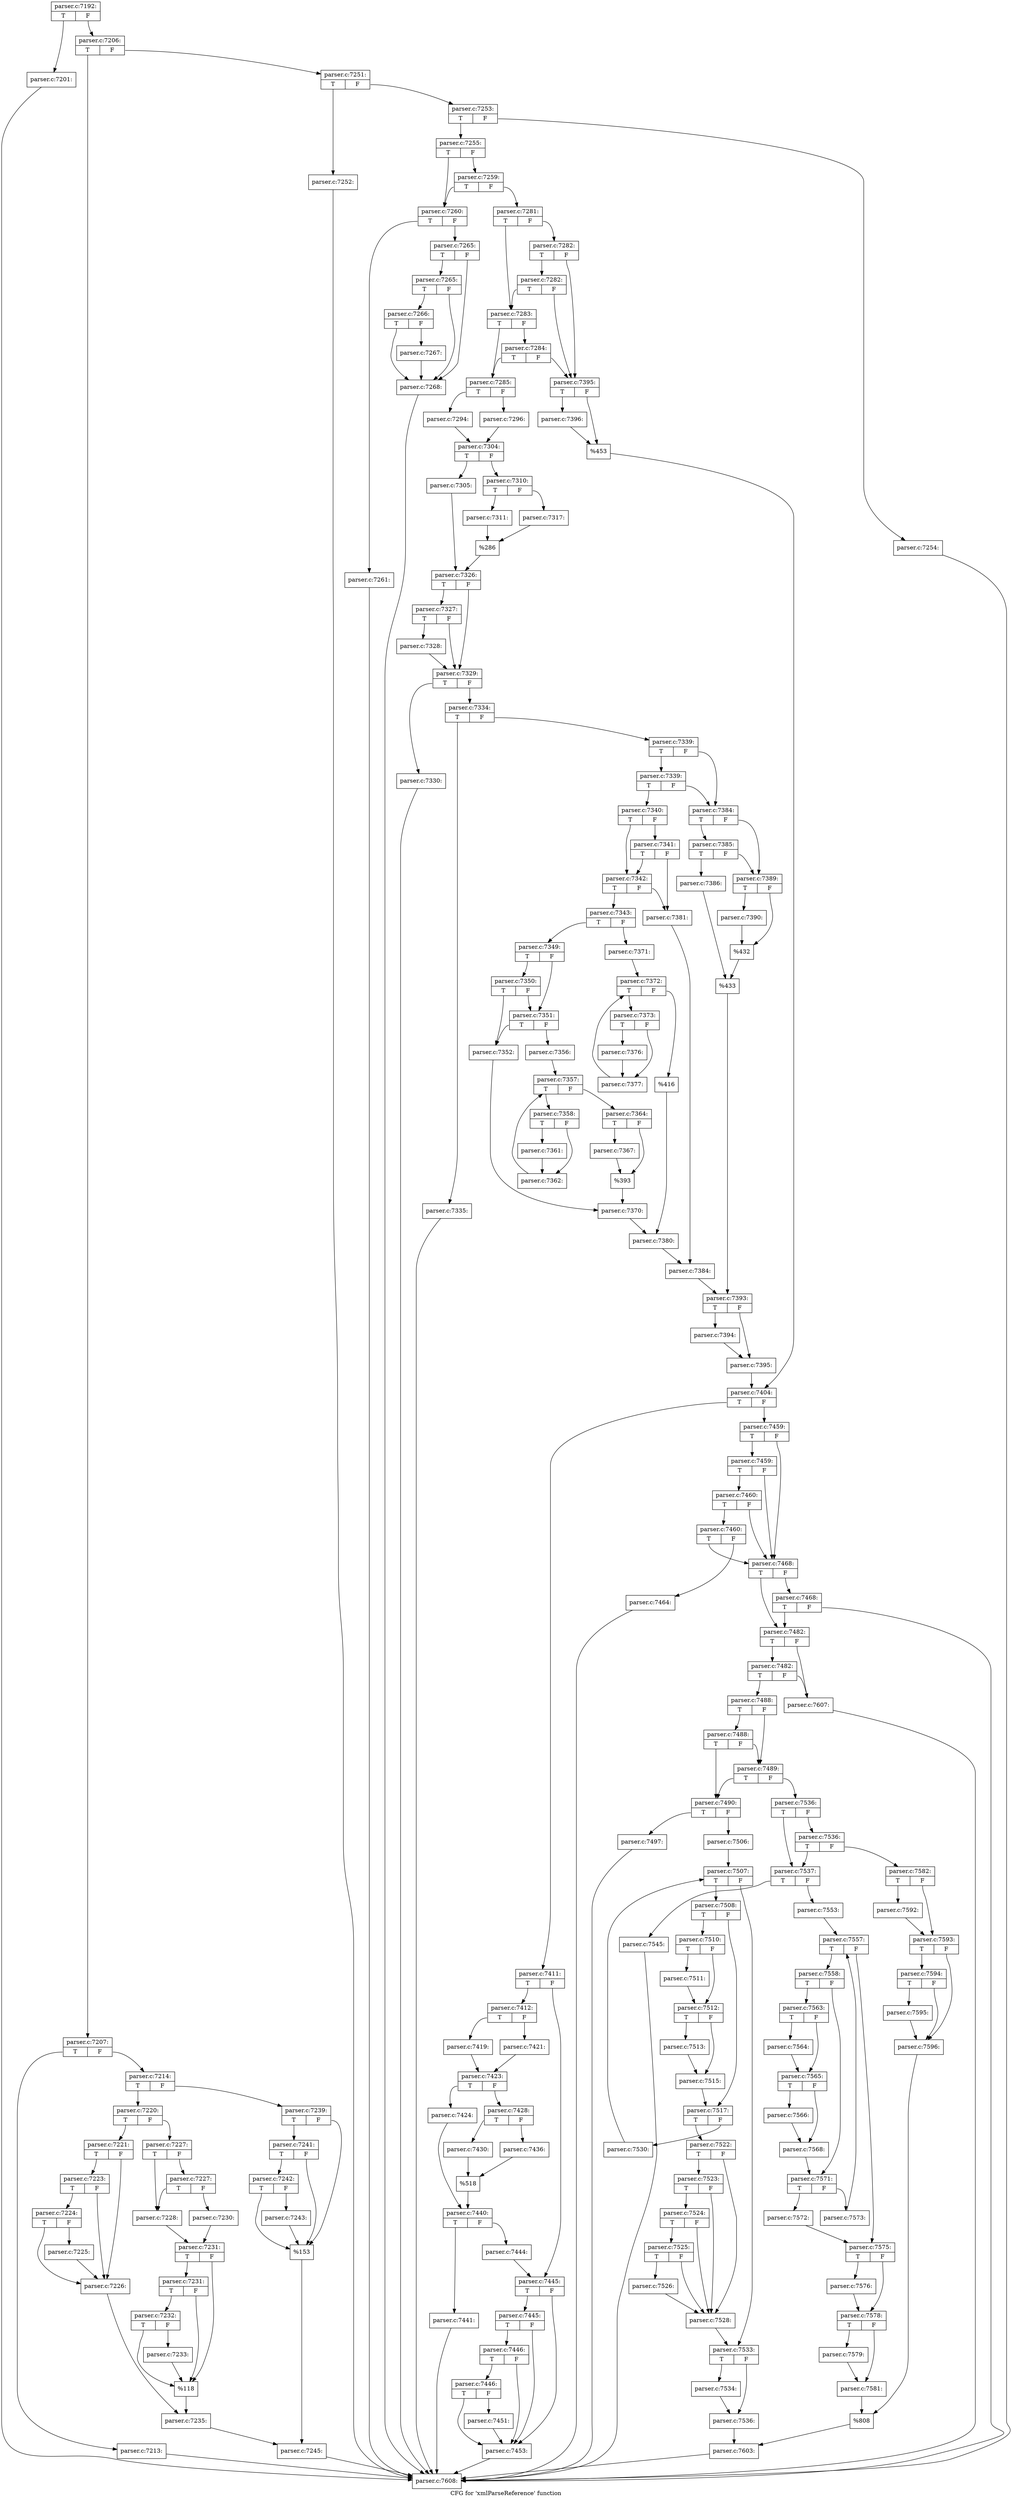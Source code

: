 digraph "CFG for 'xmlParseReference' function" {
	label="CFG for 'xmlParseReference' function";

	Node0x59839e0 [shape=record,label="{parser.c:7192:|{<s0>T|<s1>F}}"];
	Node0x59839e0:s0 -> Node0x5bc8150;
	Node0x59839e0:s1 -> Node0x5bc81a0;
	Node0x5bc8150 [shape=record,label="{parser.c:7201:}"];
	Node0x5bc8150 -> Node0x5bee340;
	Node0x5bc81a0 [shape=record,label="{parser.c:7206:|{<s0>T|<s1>F}}"];
	Node0x5bc81a0:s0 -> Node0x5bc8810;
	Node0x5bc81a0:s1 -> Node0x5bc8860;
	Node0x5bc8810 [shape=record,label="{parser.c:7207:|{<s0>T|<s1>F}}"];
	Node0x5bc8810:s0 -> Node0x5bca210;
	Node0x5bc8810:s1 -> Node0x5bca260;
	Node0x5bca210 [shape=record,label="{parser.c:7213:}"];
	Node0x5bca210 -> Node0x5bee340;
	Node0x5bca260 [shape=record,label="{parser.c:7214:|{<s0>T|<s1>F}}"];
	Node0x5bca260:s0 -> Node0x5bca610;
	Node0x5bca260:s1 -> Node0x5bca6b0;
	Node0x5bca610 [shape=record,label="{parser.c:7220:|{<s0>T|<s1>F}}"];
	Node0x5bca610:s0 -> Node0x5bcaba0;
	Node0x5bca610:s1 -> Node0x5bcac40;
	Node0x5bcaba0 [shape=record,label="{parser.c:7221:|{<s0>T|<s1>F}}"];
	Node0x5bcaba0:s0 -> Node0x5bcb520;
	Node0x5bcaba0:s1 -> Node0x5bcb450;
	Node0x5bcb520 [shape=record,label="{parser.c:7223:|{<s0>T|<s1>F}}"];
	Node0x5bcb520:s0 -> Node0x5bcb4a0;
	Node0x5bcb520:s1 -> Node0x5bcb450;
	Node0x5bcb4a0 [shape=record,label="{parser.c:7224:|{<s0>T|<s1>F}}"];
	Node0x5bcb4a0:s0 -> Node0x5bcb450;
	Node0x5bcb4a0:s1 -> Node0x5bcb400;
	Node0x5bcb400 [shape=record,label="{parser.c:7225:}"];
	Node0x5bcb400 -> Node0x5bcb450;
	Node0x5bcb450 [shape=record,label="{parser.c:7226:}"];
	Node0x5bcb450 -> Node0x5bcabf0;
	Node0x5bcac40 [shape=record,label="{parser.c:7227:|{<s0>T|<s1>F}}"];
	Node0x5bcac40:s0 -> Node0x5bcc900;
	Node0x5bcac40:s1 -> Node0x5bcc9f0;
	Node0x5bcc9f0 [shape=record,label="{parser.c:7227:|{<s0>T|<s1>F}}"];
	Node0x5bcc9f0:s0 -> Node0x5bcc900;
	Node0x5bcc9f0:s1 -> Node0x5bcc9a0;
	Node0x5bcc900 [shape=record,label="{parser.c:7228:}"];
	Node0x5bcc900 -> Node0x5bcc950;
	Node0x5bcc9a0 [shape=record,label="{parser.c:7230:}"];
	Node0x5bcc9a0 -> Node0x5bcc950;
	Node0x5bcc950 [shape=record,label="{parser.c:7231:|{<s0>T|<s1>F}}"];
	Node0x5bcc950:s0 -> Node0x5bce220;
	Node0x5bcc950:s1 -> Node0x5bcdaf0;
	Node0x5bce220 [shape=record,label="{parser.c:7231:|{<s0>T|<s1>F}}"];
	Node0x5bce220:s0 -> Node0x5bce1d0;
	Node0x5bce220:s1 -> Node0x5bcdaf0;
	Node0x5bce1d0 [shape=record,label="{parser.c:7232:|{<s0>T|<s1>F}}"];
	Node0x5bce1d0:s0 -> Node0x5bcdaf0;
	Node0x5bce1d0:s1 -> Node0x5bcd7c0;
	Node0x5bcd7c0 [shape=record,label="{parser.c:7233:}"];
	Node0x5bcd7c0 -> Node0x5bcdaf0;
	Node0x5bcdaf0 [shape=record,label="{%118}"];
	Node0x5bcdaf0 -> Node0x5bcabf0;
	Node0x5bcabf0 [shape=record,label="{parser.c:7235:}"];
	Node0x5bcabf0 -> Node0x5bca660;
	Node0x5bca6b0 [shape=record,label="{parser.c:7239:|{<s0>T|<s1>F}}"];
	Node0x5bca6b0:s0 -> Node0x5bcfd70;
	Node0x5bca6b0:s1 -> Node0x5bcfca0;
	Node0x5bcfd70 [shape=record,label="{parser.c:7241:|{<s0>T|<s1>F}}"];
	Node0x5bcfd70:s0 -> Node0x5bcfcf0;
	Node0x5bcfd70:s1 -> Node0x5bcfca0;
	Node0x5bcfcf0 [shape=record,label="{parser.c:7242:|{<s0>T|<s1>F}}"];
	Node0x5bcfcf0:s0 -> Node0x5bcfca0;
	Node0x5bcfcf0:s1 -> Node0x5bcfc50;
	Node0x5bcfc50 [shape=record,label="{parser.c:7243:}"];
	Node0x5bcfc50 -> Node0x5bcfca0;
	Node0x5bcfca0 [shape=record,label="{%153}"];
	Node0x5bcfca0 -> Node0x5bca660;
	Node0x5bca660 [shape=record,label="{parser.c:7245:}"];
	Node0x5bca660 -> Node0x5bee340;
	Node0x5bc8860 [shape=record,label="{parser.c:7251:|{<s0>T|<s1>F}}"];
	Node0x5bc8860:s0 -> Node0x5bd1700;
	Node0x5bc8860:s1 -> Node0x5bd1a90;
	Node0x5bd1700 [shape=record,label="{parser.c:7252:}"];
	Node0x5bd1700 -> Node0x5bee340;
	Node0x5bd1a90 [shape=record,label="{parser.c:7253:|{<s0>T|<s1>F}}"];
	Node0x5bd1a90:s0 -> Node0x5bd1d00;
	Node0x5bd1a90:s1 -> Node0x5bd1cb0;
	Node0x5bd1cb0 [shape=record,label="{parser.c:7254:}"];
	Node0x5bd1cb0 -> Node0x5bee340;
	Node0x5bd1d00 [shape=record,label="{parser.c:7255:|{<s0>T|<s1>F}}"];
	Node0x5bd1d00:s0 -> Node0x5bd2230;
	Node0x5bd1d00:s1 -> Node0x5bd22d0;
	Node0x5bd22d0 [shape=record,label="{parser.c:7259:|{<s0>T|<s1>F}}"];
	Node0x5bd22d0:s0 -> Node0x5bd2230;
	Node0x5bd22d0:s1 -> Node0x5bd2280;
	Node0x5bd2230 [shape=record,label="{parser.c:7260:|{<s0>T|<s1>F}}"];
	Node0x5bd2230:s0 -> Node0x5bd2ce0;
	Node0x5bd2230:s1 -> Node0x5bd2d30;
	Node0x5bd2ce0 [shape=record,label="{parser.c:7261:}"];
	Node0x5bd2ce0 -> Node0x5bee340;
	Node0x5bd2d30 [shape=record,label="{parser.c:7265:|{<s0>T|<s1>F}}"];
	Node0x5bd2d30:s0 -> Node0x5bd31c0;
	Node0x5bd2d30:s1 -> Node0x5bd30f0;
	Node0x5bd31c0 [shape=record,label="{parser.c:7265:|{<s0>T|<s1>F}}"];
	Node0x5bd31c0:s0 -> Node0x5bd3140;
	Node0x5bd31c0:s1 -> Node0x5bd30f0;
	Node0x5bd3140 [shape=record,label="{parser.c:7266:|{<s0>T|<s1>F}}"];
	Node0x5bd3140:s0 -> Node0x5bd30f0;
	Node0x5bd3140:s1 -> Node0x5bd30a0;
	Node0x5bd30a0 [shape=record,label="{parser.c:7267:}"];
	Node0x5bd30a0 -> Node0x5bd30f0;
	Node0x5bd30f0 [shape=record,label="{parser.c:7268:}"];
	Node0x5bd30f0 -> Node0x5bee340;
	Node0x5bd2280 [shape=record,label="{parser.c:7281:|{<s0>T|<s1>F}}"];
	Node0x5bd2280:s0 -> Node0x5bd4750;
	Node0x5bd2280:s1 -> Node0x5bd47d0;
	Node0x5bd47d0 [shape=record,label="{parser.c:7282:|{<s0>T|<s1>F}}"];
	Node0x5bd47d0:s0 -> Node0x5bd4be0;
	Node0x5bd47d0:s1 -> Node0x5bd4700;
	Node0x5bd4be0 [shape=record,label="{parser.c:7282:|{<s0>T|<s1>F}}"];
	Node0x5bd4be0:s0 -> Node0x5bd4750;
	Node0x5bd4be0:s1 -> Node0x5bd4700;
	Node0x5bd4750 [shape=record,label="{parser.c:7283:|{<s0>T|<s1>F}}"];
	Node0x5bd4750:s0 -> Node0x5bd4660;
	Node0x5bd4750:s1 -> Node0x5bd52e0;
	Node0x5bd52e0 [shape=record,label="{parser.c:7284:|{<s0>T|<s1>F}}"];
	Node0x5bd52e0:s0 -> Node0x5bd4660;
	Node0x5bd52e0:s1 -> Node0x5bd4700;
	Node0x5bd4660 [shape=record,label="{parser.c:7285:|{<s0>T|<s1>F}}"];
	Node0x5bd4660:s0 -> Node0x5bd6340;
	Node0x5bd4660:s1 -> Node0x5bd63e0;
	Node0x5bd6340 [shape=record,label="{parser.c:7294:}"];
	Node0x5bd6340 -> Node0x5bd6390;
	Node0x5bd63e0 [shape=record,label="{parser.c:7296:}"];
	Node0x5bd63e0 -> Node0x5bd6390;
	Node0x5bd6390 [shape=record,label="{parser.c:7304:|{<s0>T|<s1>F}}"];
	Node0x5bd6390:s0 -> Node0x5bd6d20;
	Node0x5bd6390:s1 -> Node0x5bd6dc0;
	Node0x5bd6d20 [shape=record,label="{parser.c:7305:}"];
	Node0x5bd6d20 -> Node0x5bd6d70;
	Node0x5bd6dc0 [shape=record,label="{parser.c:7310:|{<s0>T|<s1>F}}"];
	Node0x5bd6dc0:s0 -> Node0x5bd7b20;
	Node0x5bd6dc0:s1 -> Node0x5bd83c0;
	Node0x5bd7b20 [shape=record,label="{parser.c:7311:}"];
	Node0x5bd7b20 -> Node0x5bd8370;
	Node0x5bd83c0 [shape=record,label="{parser.c:7317:}"];
	Node0x5bd83c0 -> Node0x5bd8370;
	Node0x5bd8370 [shape=record,label="{%286}"];
	Node0x5bd8370 -> Node0x5bd6d70;
	Node0x5bd6d70 [shape=record,label="{parser.c:7326:|{<s0>T|<s1>F}}"];
	Node0x5bd6d70:s0 -> Node0x5bdaa80;
	Node0x5bd6d70:s1 -> Node0x5bdaa30;
	Node0x5bdaa80 [shape=record,label="{parser.c:7327:|{<s0>T|<s1>F}}"];
	Node0x5bdaa80:s0 -> Node0x5bd8e80;
	Node0x5bdaa80:s1 -> Node0x5bdaa30;
	Node0x5bd8e80 [shape=record,label="{parser.c:7328:}"];
	Node0x5bd8e80 -> Node0x5bdaa30;
	Node0x5bdaa30 [shape=record,label="{parser.c:7329:|{<s0>T|<s1>F}}"];
	Node0x5bdaa30:s0 -> Node0x5bdb640;
	Node0x5bdaa30:s1 -> Node0x5bdb690;
	Node0x5bdb640 [shape=record,label="{parser.c:7330:}"];
	Node0x5bdb640 -> Node0x5bee340;
	Node0x5bdb690 [shape=record,label="{parser.c:7334:|{<s0>T|<s1>F}}"];
	Node0x5bdb690:s0 -> Node0x5bdbfe0;
	Node0x5bdb690:s1 -> Node0x5bdc350;
	Node0x5bdbfe0 [shape=record,label="{parser.c:7335:}"];
	Node0x5bdbfe0 -> Node0x5bee340;
	Node0x5bdc350 [shape=record,label="{parser.c:7339:|{<s0>T|<s1>F}}"];
	Node0x5bdc350:s0 -> Node0x5bdc910;
	Node0x5bdc350:s1 -> Node0x5bdc8c0;
	Node0x5bdc910 [shape=record,label="{parser.c:7339:|{<s0>T|<s1>F}}"];
	Node0x5bdc910:s0 -> Node0x5bdc820;
	Node0x5bdc910:s1 -> Node0x5bdc8c0;
	Node0x5bdc820 [shape=record,label="{parser.c:7340:|{<s0>T|<s1>F}}"];
	Node0x5bdc820:s0 -> Node0x5bdcf70;
	Node0x5bdc820:s1 -> Node0x5bdcff0;
	Node0x5bdcff0 [shape=record,label="{parser.c:7341:|{<s0>T|<s1>F}}"];
	Node0x5bdcff0:s0 -> Node0x5bdcf70;
	Node0x5bdcff0:s1 -> Node0x5bdcf20;
	Node0x5bdcf70 [shape=record,label="{parser.c:7342:|{<s0>T|<s1>F}}"];
	Node0x5bdcf70:s0 -> Node0x5bdce80;
	Node0x5bdcf70:s1 -> Node0x5bdcf20;
	Node0x5bdce80 [shape=record,label="{parser.c:7343:|{<s0>T|<s1>F}}"];
	Node0x5bdce80:s0 -> Node0x5bddcd0;
	Node0x5bdce80:s1 -> Node0x5bddd70;
	Node0x5bddcd0 [shape=record,label="{parser.c:7349:|{<s0>T|<s1>F}}"];
	Node0x5bddcd0:s0 -> Node0x5bde290;
	Node0x5bddcd0:s1 -> Node0x5bde210;
	Node0x5bde290 [shape=record,label="{parser.c:7350:|{<s0>T|<s1>F}}"];
	Node0x5bde290:s0 -> Node0x5bde120;
	Node0x5bde290:s1 -> Node0x5bde210;
	Node0x5bde210 [shape=record,label="{parser.c:7351:|{<s0>T|<s1>F}}"];
	Node0x5bde210:s0 -> Node0x5bde120;
	Node0x5bde210:s1 -> Node0x5bde1c0;
	Node0x5bde120 [shape=record,label="{parser.c:7352:}"];
	Node0x5bde120 -> Node0x5bde170;
	Node0x5bde1c0 [shape=record,label="{parser.c:7356:}"];
	Node0x5bde1c0 -> Node0x5bdf6b0;
	Node0x5bdf6b0 [shape=record,label="{parser.c:7357:|{<s0>T|<s1>F}}"];
	Node0x5bdf6b0:s0 -> Node0x5bdfa60;
	Node0x5bdf6b0:s1 -> Node0x5bdf890;
	Node0x5bdfa60 [shape=record,label="{parser.c:7358:|{<s0>T|<s1>F}}"];
	Node0x5bdfa60:s0 -> Node0x5be0290;
	Node0x5bdfa60:s1 -> Node0x5be02e0;
	Node0x5be0290 [shape=record,label="{parser.c:7361:}"];
	Node0x5be0290 -> Node0x5be02e0;
	Node0x5be02e0 [shape=record,label="{parser.c:7362:}"];
	Node0x5be02e0 -> Node0x5bdf6b0;
	Node0x5bdf890 [shape=record,label="{parser.c:7364:|{<s0>T|<s1>F}}"];
	Node0x5bdf890:s0 -> Node0x5be0fc0;
	Node0x5bdf890:s1 -> Node0x5be1010;
	Node0x5be0fc0 [shape=record,label="{parser.c:7367:}"];
	Node0x5be0fc0 -> Node0x5be1010;
	Node0x5be1010 [shape=record,label="{%393}"];
	Node0x5be1010 -> Node0x5bde170;
	Node0x5bde170 [shape=record,label="{parser.c:7370:}"];
	Node0x5bde170 -> Node0x5bddd20;
	Node0x5bddd70 [shape=record,label="{parser.c:7371:}"];
	Node0x5bddd70 -> Node0x5be1b20;
	Node0x5be1b20 [shape=record,label="{parser.c:7372:|{<s0>T|<s1>F}}"];
	Node0x5be1b20:s0 -> Node0x5be23d0;
	Node0x5be1b20:s1 -> Node0x5be2260;
	Node0x5be23d0 [shape=record,label="{parser.c:7373:|{<s0>T|<s1>F}}"];
	Node0x5be23d0:s0 -> Node0x5be2b50;
	Node0x5be23d0:s1 -> Node0x5be2f90;
	Node0x5be2b50 [shape=record,label="{parser.c:7376:}"];
	Node0x5be2b50 -> Node0x5be2f90;
	Node0x5be2f90 [shape=record,label="{parser.c:7377:}"];
	Node0x5be2f90 -> Node0x5be1b20;
	Node0x5be2260 [shape=record,label="{%416}"];
	Node0x5be2260 -> Node0x5bddd20;
	Node0x5bddd20 [shape=record,label="{parser.c:7380:}"];
	Node0x5bddd20 -> Node0x5bdced0;
	Node0x5bdcf20 [shape=record,label="{parser.c:7381:}"];
	Node0x5bdcf20 -> Node0x5bdced0;
	Node0x5bdced0 [shape=record,label="{parser.c:7384:}"];
	Node0x5bdced0 -> Node0x5bdc870;
	Node0x5bdc8c0 [shape=record,label="{parser.c:7384:|{<s0>T|<s1>F}}"];
	Node0x5bdc8c0:s0 -> Node0x5be3e40;
	Node0x5bdc8c0:s1 -> Node0x5be3df0;
	Node0x5be3e40 [shape=record,label="{parser.c:7385:|{<s0>T|<s1>F}}"];
	Node0x5be3e40:s0 -> Node0x5be3d50;
	Node0x5be3e40:s1 -> Node0x5be3df0;
	Node0x5be3d50 [shape=record,label="{parser.c:7386:}"];
	Node0x5be3d50 -> Node0x5be3da0;
	Node0x5be3df0 [shape=record,label="{parser.c:7389:|{<s0>T|<s1>F}}"];
	Node0x5be3df0:s0 -> Node0x5be4b60;
	Node0x5be3df0:s1 -> Node0x5be4bb0;
	Node0x5be4b60 [shape=record,label="{parser.c:7390:}"];
	Node0x5be4b60 -> Node0x5be4bb0;
	Node0x5be4bb0 [shape=record,label="{%432}"];
	Node0x5be4bb0 -> Node0x5be3da0;
	Node0x5be3da0 [shape=record,label="{%433}"];
	Node0x5be3da0 -> Node0x5bdc870;
	Node0x5bdc870 [shape=record,label="{parser.c:7393:|{<s0>T|<s1>F}}"];
	Node0x5bdc870:s0 -> Node0x5be5360;
	Node0x5bdc870:s1 -> Node0x5be53b0;
	Node0x5be5360 [shape=record,label="{parser.c:7394:}"];
	Node0x5be5360 -> Node0x5be53b0;
	Node0x5be53b0 [shape=record,label="{parser.c:7395:}"];
	Node0x5be53b0 -> Node0x5bd46b0;
	Node0x5bd4700 [shape=record,label="{parser.c:7395:|{<s0>T|<s1>F}}"];
	Node0x5bd4700:s0 -> Node0x5be5b20;
	Node0x5bd4700:s1 -> Node0x5be5b70;
	Node0x5be5b20 [shape=record,label="{parser.c:7396:}"];
	Node0x5be5b20 -> Node0x5be5b70;
	Node0x5be5b70 [shape=record,label="{%453}"];
	Node0x5be5b70 -> Node0x5bd46b0;
	Node0x5bd46b0 [shape=record,label="{parser.c:7404:|{<s0>T|<s1>F}}"];
	Node0x5bd46b0:s0 -> Node0x5be6720;
	Node0x5bd46b0:s1 -> Node0x5be6770;
	Node0x5be6720 [shape=record,label="{parser.c:7411:|{<s0>T|<s1>F}}"];
	Node0x5be6720:s0 -> Node0x5be6be0;
	Node0x5be6720:s1 -> Node0x5be6c30;
	Node0x5be6be0 [shape=record,label="{parser.c:7412:|{<s0>T|<s1>F}}"];
	Node0x5be6be0:s0 -> Node0x5be71e0;
	Node0x5be6be0:s1 -> Node0x5be7280;
	Node0x5be71e0 [shape=record,label="{parser.c:7419:}"];
	Node0x5be71e0 -> Node0x5be7230;
	Node0x5be7280 [shape=record,label="{parser.c:7421:}"];
	Node0x5be7280 -> Node0x5be7230;
	Node0x5be7230 [shape=record,label="{parser.c:7423:|{<s0>T|<s1>F}}"];
	Node0x5be7230:s0 -> Node0x5be7b60;
	Node0x5be7230:s1 -> Node0x5be7c00;
	Node0x5be7b60 [shape=record,label="{parser.c:7424:}"];
	Node0x5be7b60 -> Node0x5be7bb0;
	Node0x5be7c00 [shape=record,label="{parser.c:7428:|{<s0>T|<s1>F}}"];
	Node0x5be7c00:s0 -> Node0x5be8ba0;
	Node0x5be7c00:s1 -> Node0x5be8c40;
	Node0x5be8ba0 [shape=record,label="{parser.c:7430:}"];
	Node0x5be8ba0 -> Node0x5be8bf0;
	Node0x5be8c40 [shape=record,label="{parser.c:7436:}"];
	Node0x5be8c40 -> Node0x5be8bf0;
	Node0x5be8bf0 [shape=record,label="{%518}"];
	Node0x5be8bf0 -> Node0x5be7bb0;
	Node0x5be7bb0 [shape=record,label="{parser.c:7440:|{<s0>T|<s1>F}}"];
	Node0x5be7bb0:s0 -> Node0x5bea820;
	Node0x5be7bb0:s1 -> Node0x5bea870;
	Node0x5bea820 [shape=record,label="{parser.c:7441:}"];
	Node0x5bea820 -> Node0x5bee340;
	Node0x5bea870 [shape=record,label="{parser.c:7444:}"];
	Node0x5bea870 -> Node0x5be6c30;
	Node0x5be6c30 [shape=record,label="{parser.c:7445:|{<s0>T|<s1>F}}"];
	Node0x5be6c30:s0 -> Node0x5beb160;
	Node0x5be6c30:s1 -> Node0x5beb010;
	Node0x5beb160 [shape=record,label="{parser.c:7445:|{<s0>T|<s1>F}}"];
	Node0x5beb160:s0 -> Node0x5beb0e0;
	Node0x5beb160:s1 -> Node0x5beb010;
	Node0x5beb0e0 [shape=record,label="{parser.c:7446:|{<s0>T|<s1>F}}"];
	Node0x5beb0e0:s0 -> Node0x5beb060;
	Node0x5beb0e0:s1 -> Node0x5beb010;
	Node0x5beb060 [shape=record,label="{parser.c:7446:|{<s0>T|<s1>F}}"];
	Node0x5beb060:s0 -> Node0x5beb010;
	Node0x5beb060:s1 -> Node0x5beafc0;
	Node0x5beafc0 [shape=record,label="{parser.c:7451:}"];
	Node0x5beafc0 -> Node0x5beb010;
	Node0x5beb010 [shape=record,label="{parser.c:7453:}"];
	Node0x5beb010 -> Node0x5bee340;
	Node0x5be6770 [shape=record,label="{parser.c:7459:|{<s0>T|<s1>F}}"];
	Node0x5be6770:s0 -> Node0x5becb70;
	Node0x5be6770:s1 -> Node0x5beca20;
	Node0x5becb70 [shape=record,label="{parser.c:7459:|{<s0>T|<s1>F}}"];
	Node0x5becb70:s0 -> Node0x5becaf0;
	Node0x5becb70:s1 -> Node0x5beca20;
	Node0x5becaf0 [shape=record,label="{parser.c:7460:|{<s0>T|<s1>F}}"];
	Node0x5becaf0:s0 -> Node0x5beca70;
	Node0x5becaf0:s1 -> Node0x5beca20;
	Node0x5beca70 [shape=record,label="{parser.c:7460:|{<s0>T|<s1>F}}"];
	Node0x5beca70:s0 -> Node0x5beca20;
	Node0x5beca70:s1 -> Node0x5bec9d0;
	Node0x5bec9d0 [shape=record,label="{parser.c:7464:}"];
	Node0x5bec9d0 -> Node0x5bee340;
	Node0x5beca20 [shape=record,label="{parser.c:7468:|{<s0>T|<s1>F}}"];
	Node0x5beca20:s0 -> Node0x5bee2f0;
	Node0x5beca20:s1 -> Node0x5bee390;
	Node0x5bee390 [shape=record,label="{parser.c:7468:|{<s0>T|<s1>F}}"];
	Node0x5bee390:s0 -> Node0x5bee2f0;
	Node0x5bee390:s1 -> Node0x5bee340;
	Node0x5bee2f0 [shape=record,label="{parser.c:7482:|{<s0>T|<s1>F}}"];
	Node0x5bee2f0:s0 -> Node0x5beec50;
	Node0x5bee2f0:s1 -> Node0x5beec00;
	Node0x5beec50 [shape=record,label="{parser.c:7482:|{<s0>T|<s1>F}}"];
	Node0x5beec50:s0 -> Node0x5beebb0;
	Node0x5beec50:s1 -> Node0x5beec00;
	Node0x5beebb0 [shape=record,label="{parser.c:7488:|{<s0>T|<s1>F}}"];
	Node0x5beebb0:s0 -> Node0x5bef5b0;
	Node0x5beebb0:s1 -> Node0x5bef530;
	Node0x5bef5b0 [shape=record,label="{parser.c:7488:|{<s0>T|<s1>F}}"];
	Node0x5bef5b0:s0 -> Node0x5bef440;
	Node0x5bef5b0:s1 -> Node0x5bef530;
	Node0x5bef530 [shape=record,label="{parser.c:7489:|{<s0>T|<s1>F}}"];
	Node0x5bef530:s0 -> Node0x5bef440;
	Node0x5bef530:s1 -> Node0x5bef4e0;
	Node0x5bef440 [shape=record,label="{parser.c:7490:|{<s0>T|<s1>F}}"];
	Node0x5bef440:s0 -> Node0x5bf0ea0;
	Node0x5bef440:s1 -> Node0x5bf0ef0;
	Node0x5bf0ea0 [shape=record,label="{parser.c:7497:}"];
	Node0x5bf0ea0 -> Node0x5bee340;
	Node0x5bf0ef0 [shape=record,label="{parser.c:7506:}"];
	Node0x5bf0ef0 -> Node0x5bf1820;
	Node0x5bf1820 [shape=record,label="{parser.c:7507:|{<s0>T|<s1>F}}"];
	Node0x5bf1820:s0 -> Node0x5bf1c10;
	Node0x5bf1820:s1 -> Node0x5bf1a40;
	Node0x5bf1c10 [shape=record,label="{parser.c:7508:|{<s0>T|<s1>F}}"];
	Node0x5bf1c10:s0 -> Node0x5bf2680;
	Node0x5bf1c10:s1 -> Node0x5bf29b0;
	Node0x5bf2680 [shape=record,label="{parser.c:7510:|{<s0>T|<s1>F}}"];
	Node0x5bf2680:s0 -> Node0x5bf2cf0;
	Node0x5bf2680:s1 -> Node0x5bf2d40;
	Node0x5bf2cf0 [shape=record,label="{parser.c:7511:}"];
	Node0x5bf2cf0 -> Node0x5bf2d40;
	Node0x5bf2d40 [shape=record,label="{parser.c:7512:|{<s0>T|<s1>F}}"];
	Node0x5bf2d40:s0 -> Node0x5bf3400;
	Node0x5bf2d40:s1 -> Node0x5bf3450;
	Node0x5bf3400 [shape=record,label="{parser.c:7513:}"];
	Node0x5bf3400 -> Node0x5bf3450;
	Node0x5bf3450 [shape=record,label="{parser.c:7515:}"];
	Node0x5bf3450 -> Node0x5bf29b0;
	Node0x5bf29b0 [shape=record,label="{parser.c:7517:|{<s0>T|<s1>F}}"];
	Node0x5bf29b0:s0 -> Node0x5bf4260;
	Node0x5bf29b0:s1 -> Node0x5bf2220;
	Node0x5bf4260 [shape=record,label="{parser.c:7522:|{<s0>T|<s1>F}}"];
	Node0x5bf4260:s0 -> Node0x5bf4bc0;
	Node0x5bf4260:s1 -> Node0x5bf4560;
	Node0x5bf4bc0 [shape=record,label="{parser.c:7523:|{<s0>T|<s1>F}}"];
	Node0x5bf4bc0:s0 -> Node0x5bf4b70;
	Node0x5bf4bc0:s1 -> Node0x5bf4560;
	Node0x5bf4b70 [shape=record,label="{parser.c:7524:|{<s0>T|<s1>F}}"];
	Node0x5bf4b70:s0 -> Node0x5bf4b20;
	Node0x5bf4b70:s1 -> Node0x5bf4560;
	Node0x5bf4b20 [shape=record,label="{parser.c:7525:|{<s0>T|<s1>F}}"];
	Node0x5bf4b20:s0 -> Node0x5bf2010;
	Node0x5bf4b20:s1 -> Node0x5bf4560;
	Node0x5bf2010 [shape=record,label="{parser.c:7526:}"];
	Node0x5bf2010 -> Node0x5bf4560;
	Node0x5bf4560 [shape=record,label="{parser.c:7528:}"];
	Node0x5bf4560 -> Node0x5bf1a40;
	Node0x5bf2220 [shape=record,label="{parser.c:7530:}"];
	Node0x5bf2220 -> Node0x5bf1820;
	Node0x5bf1a40 [shape=record,label="{parser.c:7533:|{<s0>T|<s1>F}}"];
	Node0x5bf1a40:s0 -> Node0x5bf5f20;
	Node0x5bf1a40:s1 -> Node0x5bf5f70;
	Node0x5bf5f20 [shape=record,label="{parser.c:7534:}"];
	Node0x5bf5f20 -> Node0x5bf5f70;
	Node0x5bf5f70 [shape=record,label="{parser.c:7536:}"];
	Node0x5bf5f70 -> Node0x5bef490;
	Node0x5bef4e0 [shape=record,label="{parser.c:7536:|{<s0>T|<s1>F}}"];
	Node0x5bef4e0:s0 -> Node0x5bf6740;
	Node0x5bef4e0:s1 -> Node0x5bf6830;
	Node0x5bf6830 [shape=record,label="{parser.c:7536:|{<s0>T|<s1>F}}"];
	Node0x5bf6830:s0 -> Node0x5bf6740;
	Node0x5bf6830:s1 -> Node0x5bf67e0;
	Node0x5bf6740 [shape=record,label="{parser.c:7537:|{<s0>T|<s1>F}}"];
	Node0x5bf6740:s0 -> Node0x5bf8310;
	Node0x5bf6740:s1 -> Node0x5bf8360;
	Node0x5bf8310 [shape=record,label="{parser.c:7545:}"];
	Node0x5bf8310 -> Node0x5bee340;
	Node0x5bf8360 [shape=record,label="{parser.c:7553:}"];
	Node0x5bf8360 -> Node0x5bf93b0;
	Node0x5bf93b0 [shape=record,label="{parser.c:7557:|{<s0>T|<s1>F}}"];
	Node0x5bf93b0:s0 -> Node0x5bf9760;
	Node0x5bf93b0:s1 -> Node0x5bf9590;
	Node0x5bf9760 [shape=record,label="{parser.c:7558:|{<s0>T|<s1>F}}"];
	Node0x5bf9760:s0 -> Node0x5bfa330;
	Node0x5bf9760:s1 -> Node0x5bfa380;
	Node0x5bfa330 [shape=record,label="{parser.c:7563:|{<s0>T|<s1>F}}"];
	Node0x5bfa330:s0 -> Node0x5bfa6c0;
	Node0x5bfa330:s1 -> Node0x5bfa710;
	Node0x5bfa6c0 [shape=record,label="{parser.c:7564:}"];
	Node0x5bfa6c0 -> Node0x5bfa710;
	Node0x5bfa710 [shape=record,label="{parser.c:7565:|{<s0>T|<s1>F}}"];
	Node0x5bfa710:s0 -> Node0x5bfaef0;
	Node0x5bfa710:s1 -> Node0x5bfaf40;
	Node0x5bfaef0 [shape=record,label="{parser.c:7566:}"];
	Node0x5bfaef0 -> Node0x5bfaf40;
	Node0x5bfaf40 [shape=record,label="{parser.c:7568:}"];
	Node0x5bfaf40 -> Node0x5bfa380;
	Node0x5bfa380 [shape=record,label="{parser.c:7571:|{<s0>T|<s1>F}}"];
	Node0x5bfa380:s0 -> Node0x5bfbb90;
	Node0x5bfa380:s1 -> Node0x5bfbbe0;
	Node0x5bfbb90 [shape=record,label="{parser.c:7572:}"];
	Node0x5bfbb90 -> Node0x5bf9590;
	Node0x5bfbbe0 [shape=record,label="{parser.c:7573:}"];
	Node0x5bfbbe0 -> Node0x5bf93b0;
	Node0x5bf9590 [shape=record,label="{parser.c:7575:|{<s0>T|<s1>F}}"];
	Node0x5bf9590:s0 -> Node0x5bfc130;
	Node0x5bf9590:s1 -> Node0x5bfc180;
	Node0x5bfc130 [shape=record,label="{parser.c:7576:}"];
	Node0x5bfc130 -> Node0x5bfc180;
	Node0x5bfc180 [shape=record,label="{parser.c:7578:|{<s0>T|<s1>F}}"];
	Node0x5bfc180:s0 -> Node0x5bfc830;
	Node0x5bfc180:s1 -> Node0x5bfc880;
	Node0x5bfc830 [shape=record,label="{parser.c:7579:}"];
	Node0x5bfc830 -> Node0x5bfc880;
	Node0x5bfc880 [shape=record,label="{parser.c:7581:}"];
	Node0x5bfc880 -> Node0x5bf6790;
	Node0x5bf67e0 [shape=record,label="{parser.c:7582:|{<s0>T|<s1>F}}"];
	Node0x5bf67e0:s0 -> Node0x5bfd8d0;
	Node0x5bf67e0:s1 -> Node0x5bfd920;
	Node0x5bfd8d0 [shape=record,label="{parser.c:7592:}"];
	Node0x5bfd8d0 -> Node0x5bfd920;
	Node0x5bfd920 [shape=record,label="{parser.c:7593:|{<s0>T|<s1>F}}"];
	Node0x5bfd920:s0 -> Node0x5bfe330;
	Node0x5bfd920:s1 -> Node0x5bfe2e0;
	Node0x5bfe330 [shape=record,label="{parser.c:7594:|{<s0>T|<s1>F}}"];
	Node0x5bfe330:s0 -> Node0x5bfe290;
	Node0x5bfe330:s1 -> Node0x5bfe2e0;
	Node0x5bfe290 [shape=record,label="{parser.c:7595:}"];
	Node0x5bfe290 -> Node0x5bfe2e0;
	Node0x5bfe2e0 [shape=record,label="{parser.c:7596:}"];
	Node0x5bfe2e0 -> Node0x5bf6790;
	Node0x5bf6790 [shape=record,label="{%808}"];
	Node0x5bf6790 -> Node0x5bef490;
	Node0x5bef490 [shape=record,label="{parser.c:7603:}"];
	Node0x5bef490 -> Node0x5bee340;
	Node0x5beec00 [shape=record,label="{parser.c:7607:}"];
	Node0x5beec00 -> Node0x5bee340;
	Node0x5bee340 [shape=record,label="{parser.c:7608:}"];
}
